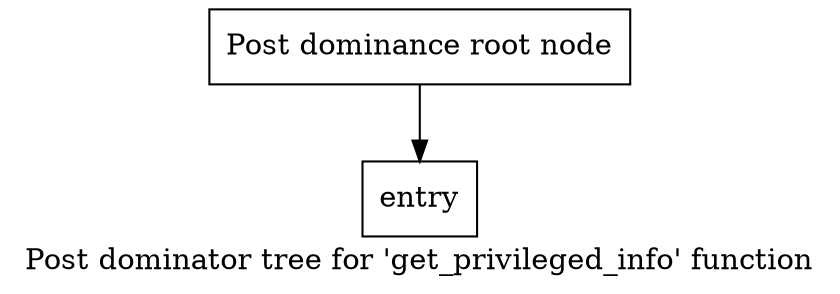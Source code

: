 digraph "Post dominator tree for 'get_privileged_info' function" {
	label="Post dominator tree for 'get_privileged_info' function";

	Node0x558c2cb07ac0 [shape=record,label="{Post dominance root node}"];
	Node0x558c2cb07ac0 -> Node0x558c2cb068b0;
	Node0x558c2cb068b0 [shape=record,label="{entry}"];
}
